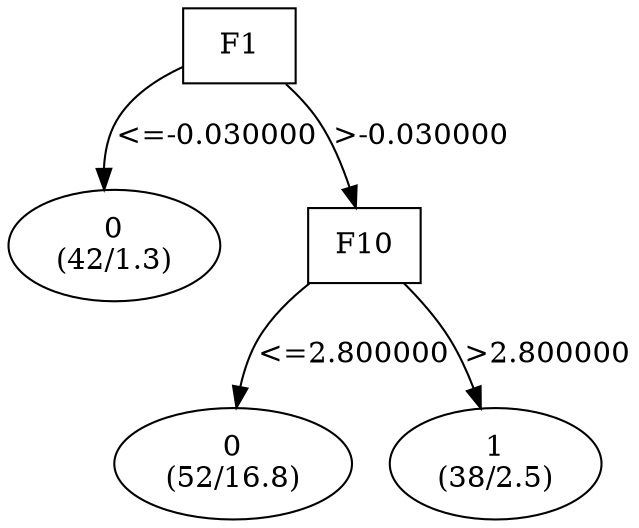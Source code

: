 digraph YaDT {
n0 [ shape=box, label="F1\n"]
n0 -> n1 [label="<=-0.030000"]
n1 [ shape=ellipse, label="0\n(42/1.3)"]
n0 -> n2 [label=">-0.030000"]
n2 [ shape=box, label="F10\n"]
n2 -> n3 [label="<=2.800000"]
n3 [ shape=ellipse, label="0\n(52/16.8)"]
n2 -> n4 [label=">2.800000"]
n4 [ shape=ellipse, label="1\n(38/2.5)"]
}
